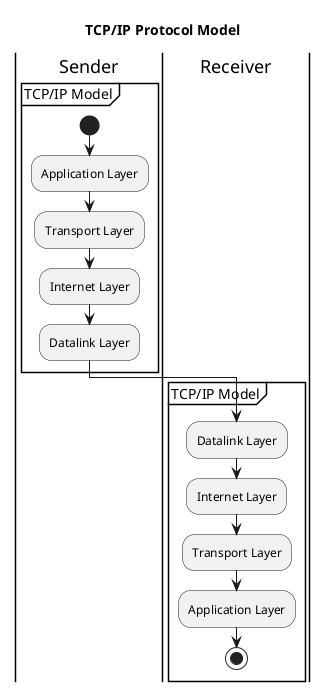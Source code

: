 @startuml

title TCP/IP Protocol Model

|Sender|
partition "TCP/IP Model" {
    start
    :Application Layer;
    :Transport Layer;
    :Internet Layer;
    :Datalink Layer;
}

|Receiver|
partition "TCP/IP Model" {
    :Datalink Layer;
    :Internet Layer;
    :Transport Layer;
    :Application Layer;
    stop
}

@enduml